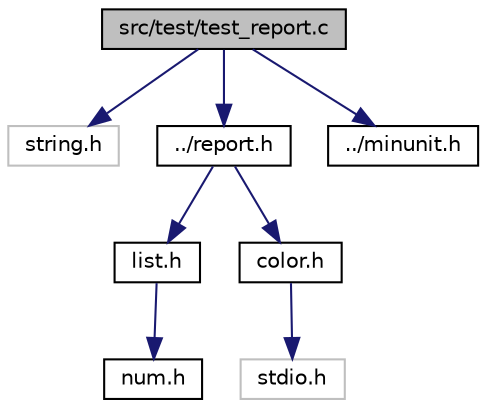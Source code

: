 digraph "src/test/test_report.c"
{
  edge [fontname="Helvetica",fontsize="10",labelfontname="Helvetica",labelfontsize="10"];
  node [fontname="Helvetica",fontsize="10",shape=record];
  Node0 [label="src/test/test_report.c",height=0.2,width=0.4,color="black", fillcolor="grey75", style="filled", fontcolor="black"];
  Node0 -> Node1 [color="midnightblue",fontsize="10",style="solid",fontname="Helvetica"];
  Node1 [label="string.h",height=0.2,width=0.4,color="grey75", fillcolor="white", style="filled"];
  Node0 -> Node2 [color="midnightblue",fontsize="10",style="solid",fontname="Helvetica"];
  Node2 [label="../report.h",height=0.2,width=0.4,color="black", fillcolor="white", style="filled",URL="$report_8h.html",tooltip="Funcionalities to generate reports. "];
  Node2 -> Node3 [color="midnightblue",fontsize="10",style="solid",fontname="Helvetica"];
  Node3 [label="list.h",height=0.2,width=0.4,color="black", fillcolor="white", style="filled",URL="$list_8h.html",tooltip="Implements a linked list of Num. "];
  Node3 -> Node4 [color="midnightblue",fontsize="10",style="solid",fontname="Helvetica"];
  Node4 [label="num.h",height=0.2,width=0.4,color="black", fillcolor="white", style="filled",URL="$num_8h.html",tooltip="This file represents a combination of numbers. "];
  Node2 -> Node5 [color="midnightblue",fontsize="10",style="solid",fontname="Helvetica"];
  Node5 [label="color.h",height=0.2,width=0.4,color="black", fillcolor="white", style="filled",URL="$color_8h.html",tooltip="This file was copied from GIT project. "];
  Node5 -> Node6 [color="midnightblue",fontsize="10",style="solid",fontname="Helvetica"];
  Node6 [label="stdio.h",height=0.2,width=0.4,color="grey75", fillcolor="white", style="filled"];
  Node0 -> Node7 [color="midnightblue",fontsize="10",style="solid",fontname="Helvetica"];
  Node7 [label="../minunit.h",height=0.2,width=0.4,color="black", fillcolor="white", style="filled",URL="$minunit_8h.html",tooltip="A simple unit test framework. "];
}
